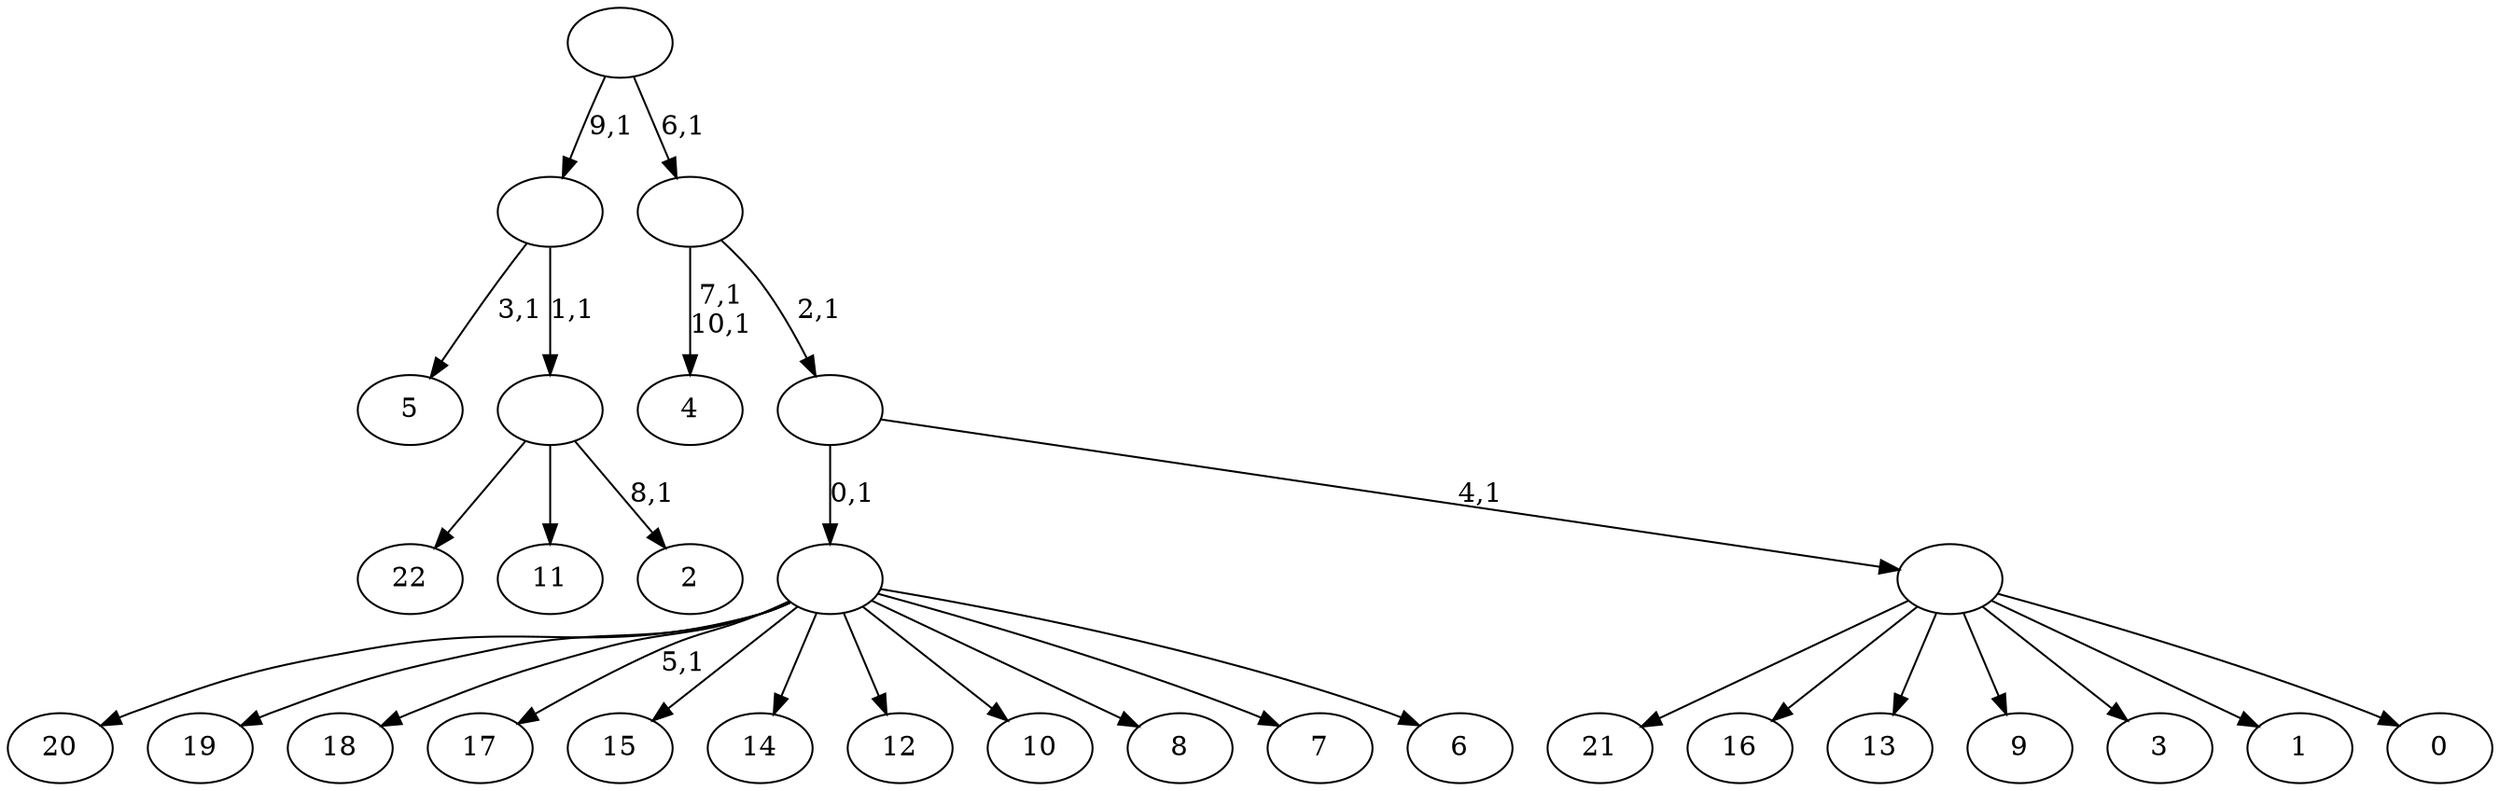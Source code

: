 digraph T {
	34 [label="22"]
	33 [label="21"]
	32 [label="20"]
	31 [label="19"]
	30 [label="18"]
	29 [label="17"]
	27 [label="16"]
	26 [label="15"]
	25 [label="14"]
	24 [label="13"]
	23 [label="12"]
	22 [label="11"]
	21 [label="10"]
	20 [label="9"]
	19 [label="8"]
	18 [label="7"]
	17 [label="6"]
	16 [label=""]
	15 [label="5"]
	13 [label="4"]
	10 [label="3"]
	9 [label="2"]
	7 [label=""]
	6 [label=""]
	5 [label="1"]
	4 [label="0"]
	3 [label=""]
	2 [label=""]
	1 [label=""]
	0 [label=""]
	16 -> 29 [label="5,1"]
	16 -> 32 [label=""]
	16 -> 31 [label=""]
	16 -> 30 [label=""]
	16 -> 26 [label=""]
	16 -> 25 [label=""]
	16 -> 23 [label=""]
	16 -> 21 [label=""]
	16 -> 19 [label=""]
	16 -> 18 [label=""]
	16 -> 17 [label=""]
	7 -> 9 [label="8,1"]
	7 -> 34 [label=""]
	7 -> 22 [label=""]
	6 -> 15 [label="3,1"]
	6 -> 7 [label="1,1"]
	3 -> 33 [label=""]
	3 -> 27 [label=""]
	3 -> 24 [label=""]
	3 -> 20 [label=""]
	3 -> 10 [label=""]
	3 -> 5 [label=""]
	3 -> 4 [label=""]
	2 -> 16 [label="0,1"]
	2 -> 3 [label="4,1"]
	1 -> 13 [label="7,1\n10,1"]
	1 -> 2 [label="2,1"]
	0 -> 6 [label="9,1"]
	0 -> 1 [label="6,1"]
}
